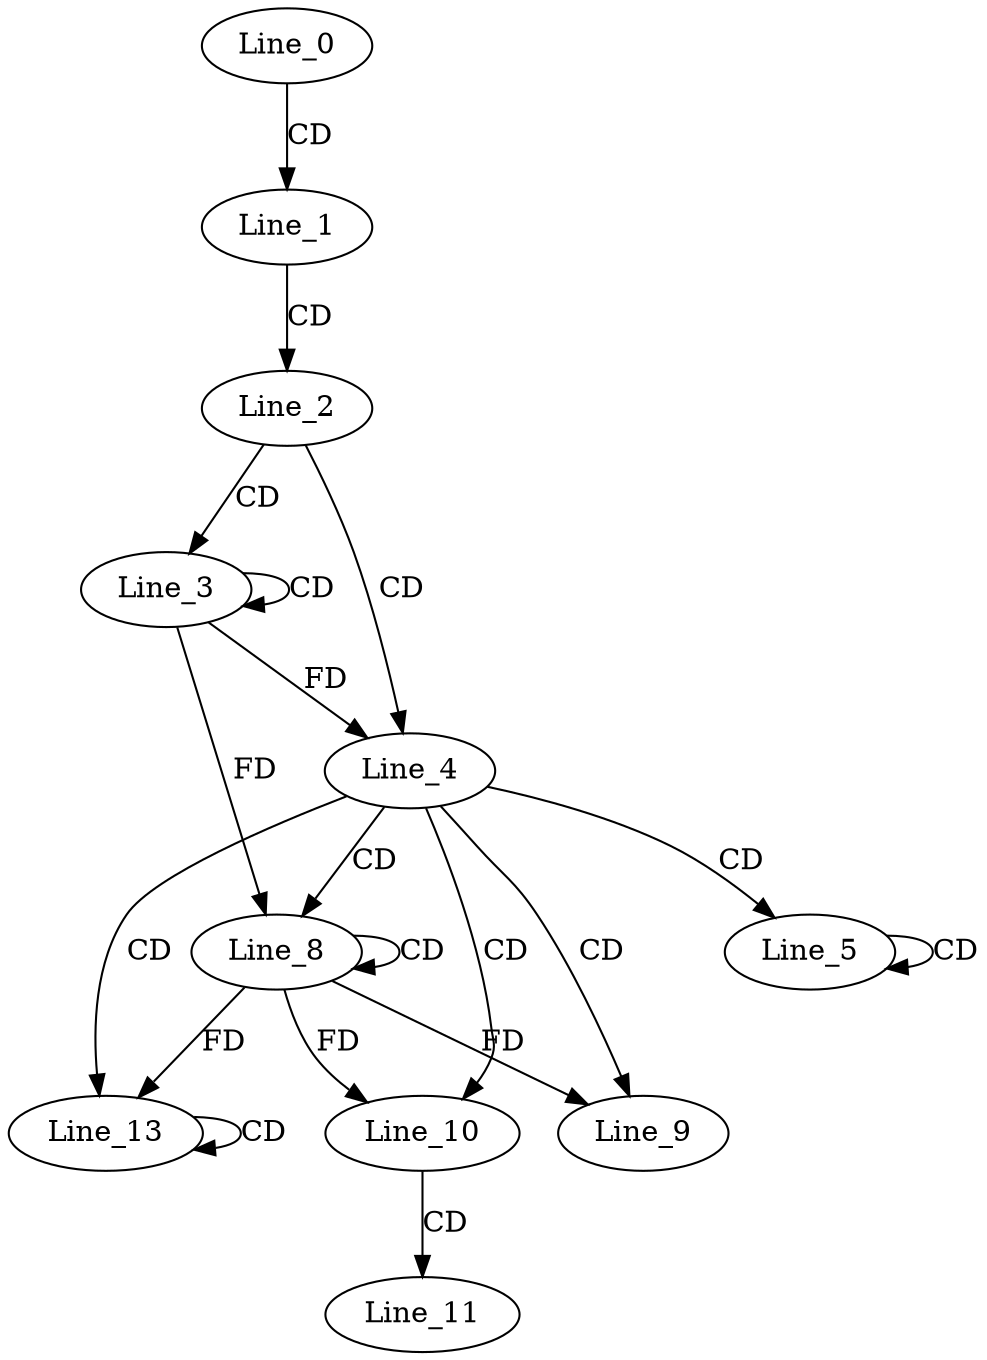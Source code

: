digraph G {
  Line_0;
  Line_1;
  Line_2;
  Line_3;
  Line_3;
  Line_4;
  Line_4;
  Line_4;
  Line_5;
  Line_5;
  Line_8;
  Line_8;
  Line_9;
  Line_10;
  Line_11;
  Line_13;
  Line_13;
  Line_0 -> Line_1 [ label="CD" ];
  Line_1 -> Line_2 [ label="CD" ];
  Line_2 -> Line_3 [ label="CD" ];
  Line_3 -> Line_3 [ label="CD" ];
  Line_2 -> Line_4 [ label="CD" ];
  Line_3 -> Line_4 [ label="FD" ];
  Line_4 -> Line_5 [ label="CD" ];
  Line_5 -> Line_5 [ label="CD" ];
  Line_4 -> Line_8 [ label="CD" ];
  Line_8 -> Line_8 [ label="CD" ];
  Line_3 -> Line_8 [ label="FD" ];
  Line_4 -> Line_9 [ label="CD" ];
  Line_8 -> Line_9 [ label="FD" ];
  Line_4 -> Line_10 [ label="CD" ];
  Line_8 -> Line_10 [ label="FD" ];
  Line_10 -> Line_11 [ label="CD" ];
  Line_4 -> Line_13 [ label="CD" ];
  Line_13 -> Line_13 [ label="CD" ];
  Line_8 -> Line_13 [ label="FD" ];
}
